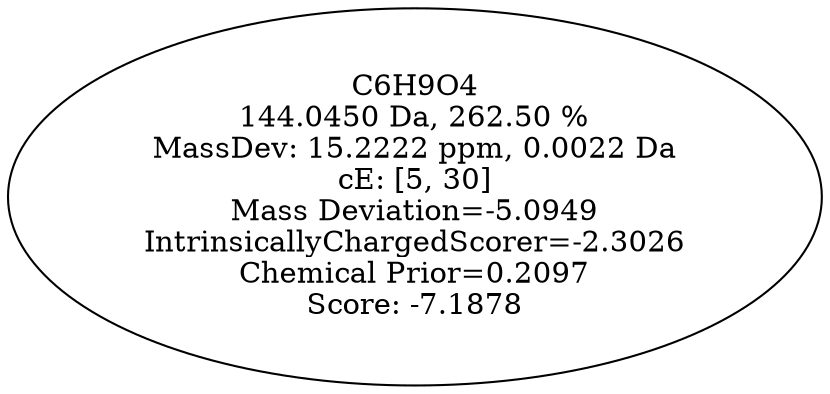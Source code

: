 strict digraph {
v1 [label="C6H9O4\n144.0450 Da, 262.50 %\nMassDev: 15.2222 ppm, 0.0022 Da\ncE: [5, 30]\nMass Deviation=-5.0949\nIntrinsicallyChargedScorer=-2.3026\nChemical Prior=0.2097\nScore: -7.1878"];
}